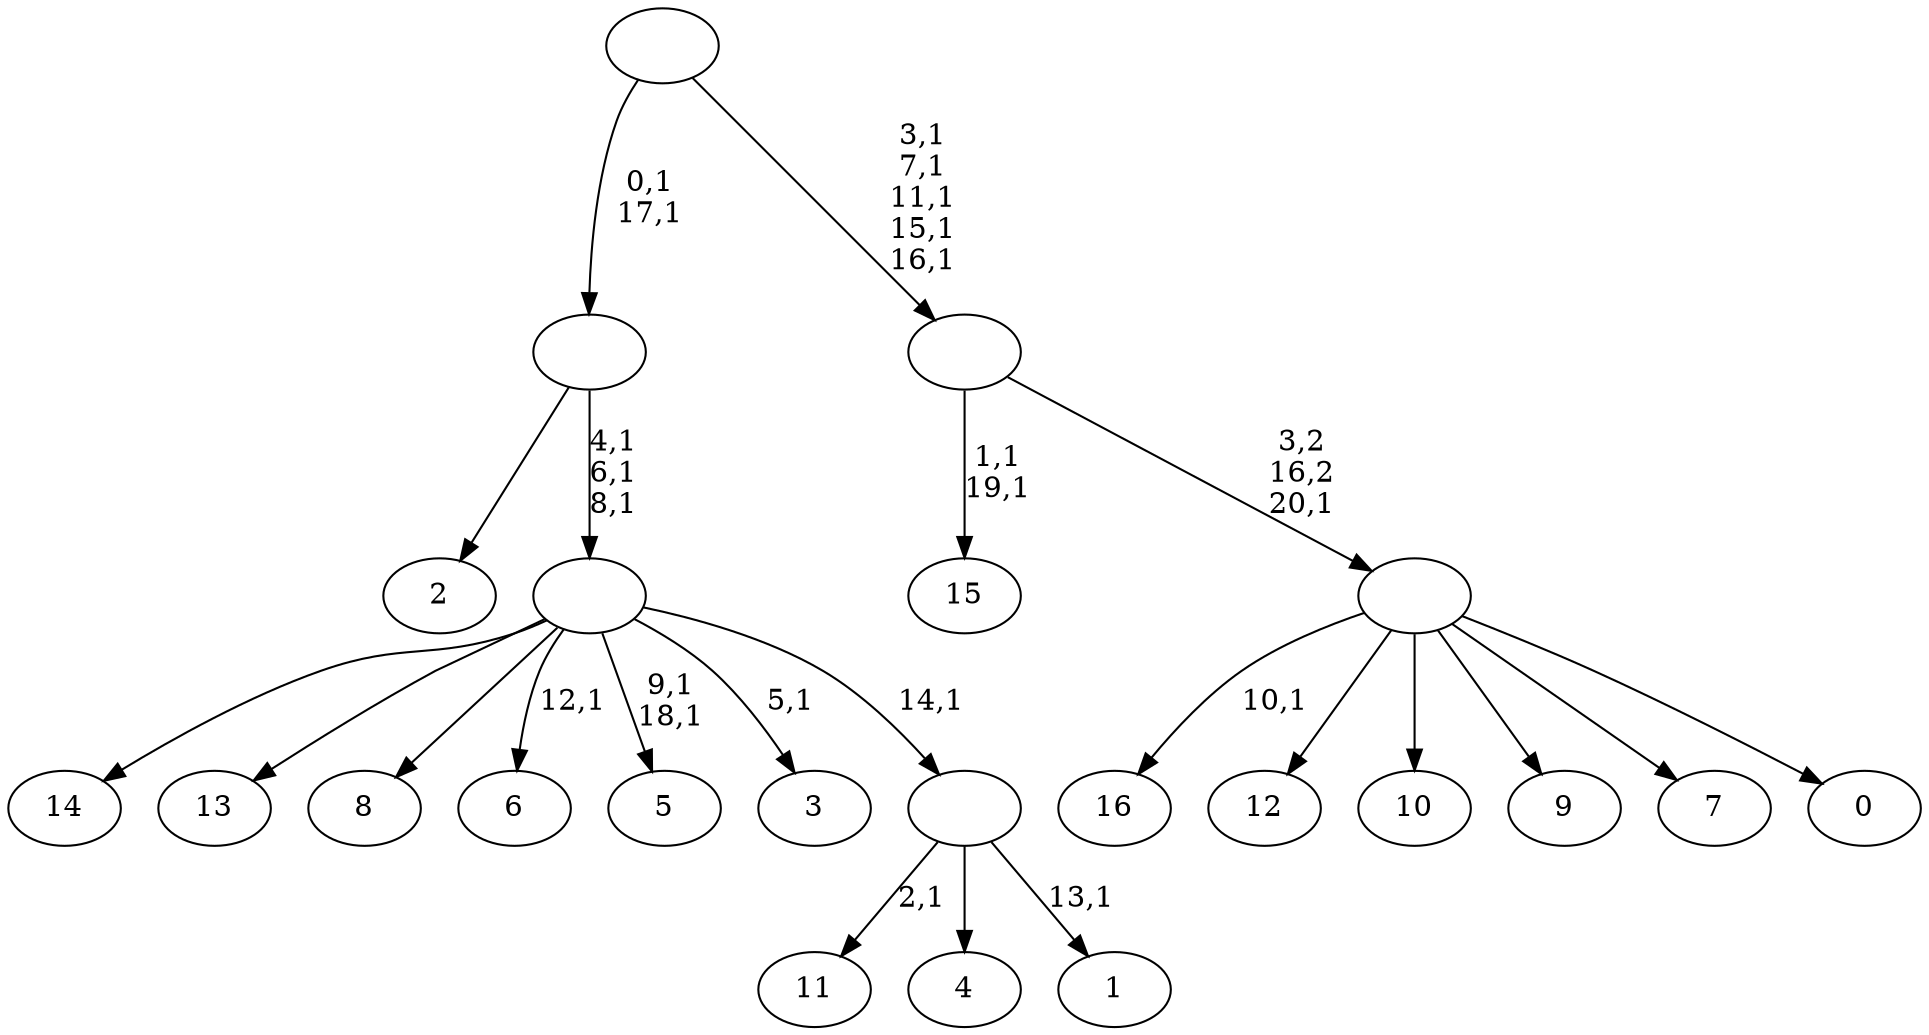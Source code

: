 digraph T {
	38 [label="16"]
	36 [label="15"]
	33 [label="14"]
	32 [label="13"]
	31 [label="12"]
	30 [label="11"]
	28 [label="10"]
	27 [label="9"]
	26 [label="8"]
	25 [label="7"]
	24 [label="6"]
	22 [label="5"]
	19 [label="4"]
	18 [label="3"]
	16 [label="2"]
	15 [label="1"]
	13 [label=""]
	12 [label=""]
	9 [label=""]
	7 [label="0"]
	6 [label=""]
	5 [label=""]
	0 [label=""]
	13 -> 15 [label="13,1"]
	13 -> 30 [label="2,1"]
	13 -> 19 [label=""]
	12 -> 18 [label="5,1"]
	12 -> 22 [label="9,1\n18,1"]
	12 -> 24 [label="12,1"]
	12 -> 33 [label=""]
	12 -> 32 [label=""]
	12 -> 26 [label=""]
	12 -> 13 [label="14,1"]
	9 -> 12 [label="4,1\n6,1\n8,1"]
	9 -> 16 [label=""]
	6 -> 38 [label="10,1"]
	6 -> 31 [label=""]
	6 -> 28 [label=""]
	6 -> 27 [label=""]
	6 -> 25 [label=""]
	6 -> 7 [label=""]
	5 -> 36 [label="1,1\n19,1"]
	5 -> 6 [label="3,2\n16,2\n20,1"]
	0 -> 5 [label="3,1\n7,1\n11,1\n15,1\n16,1"]
	0 -> 9 [label="0,1\n17,1"]
}

